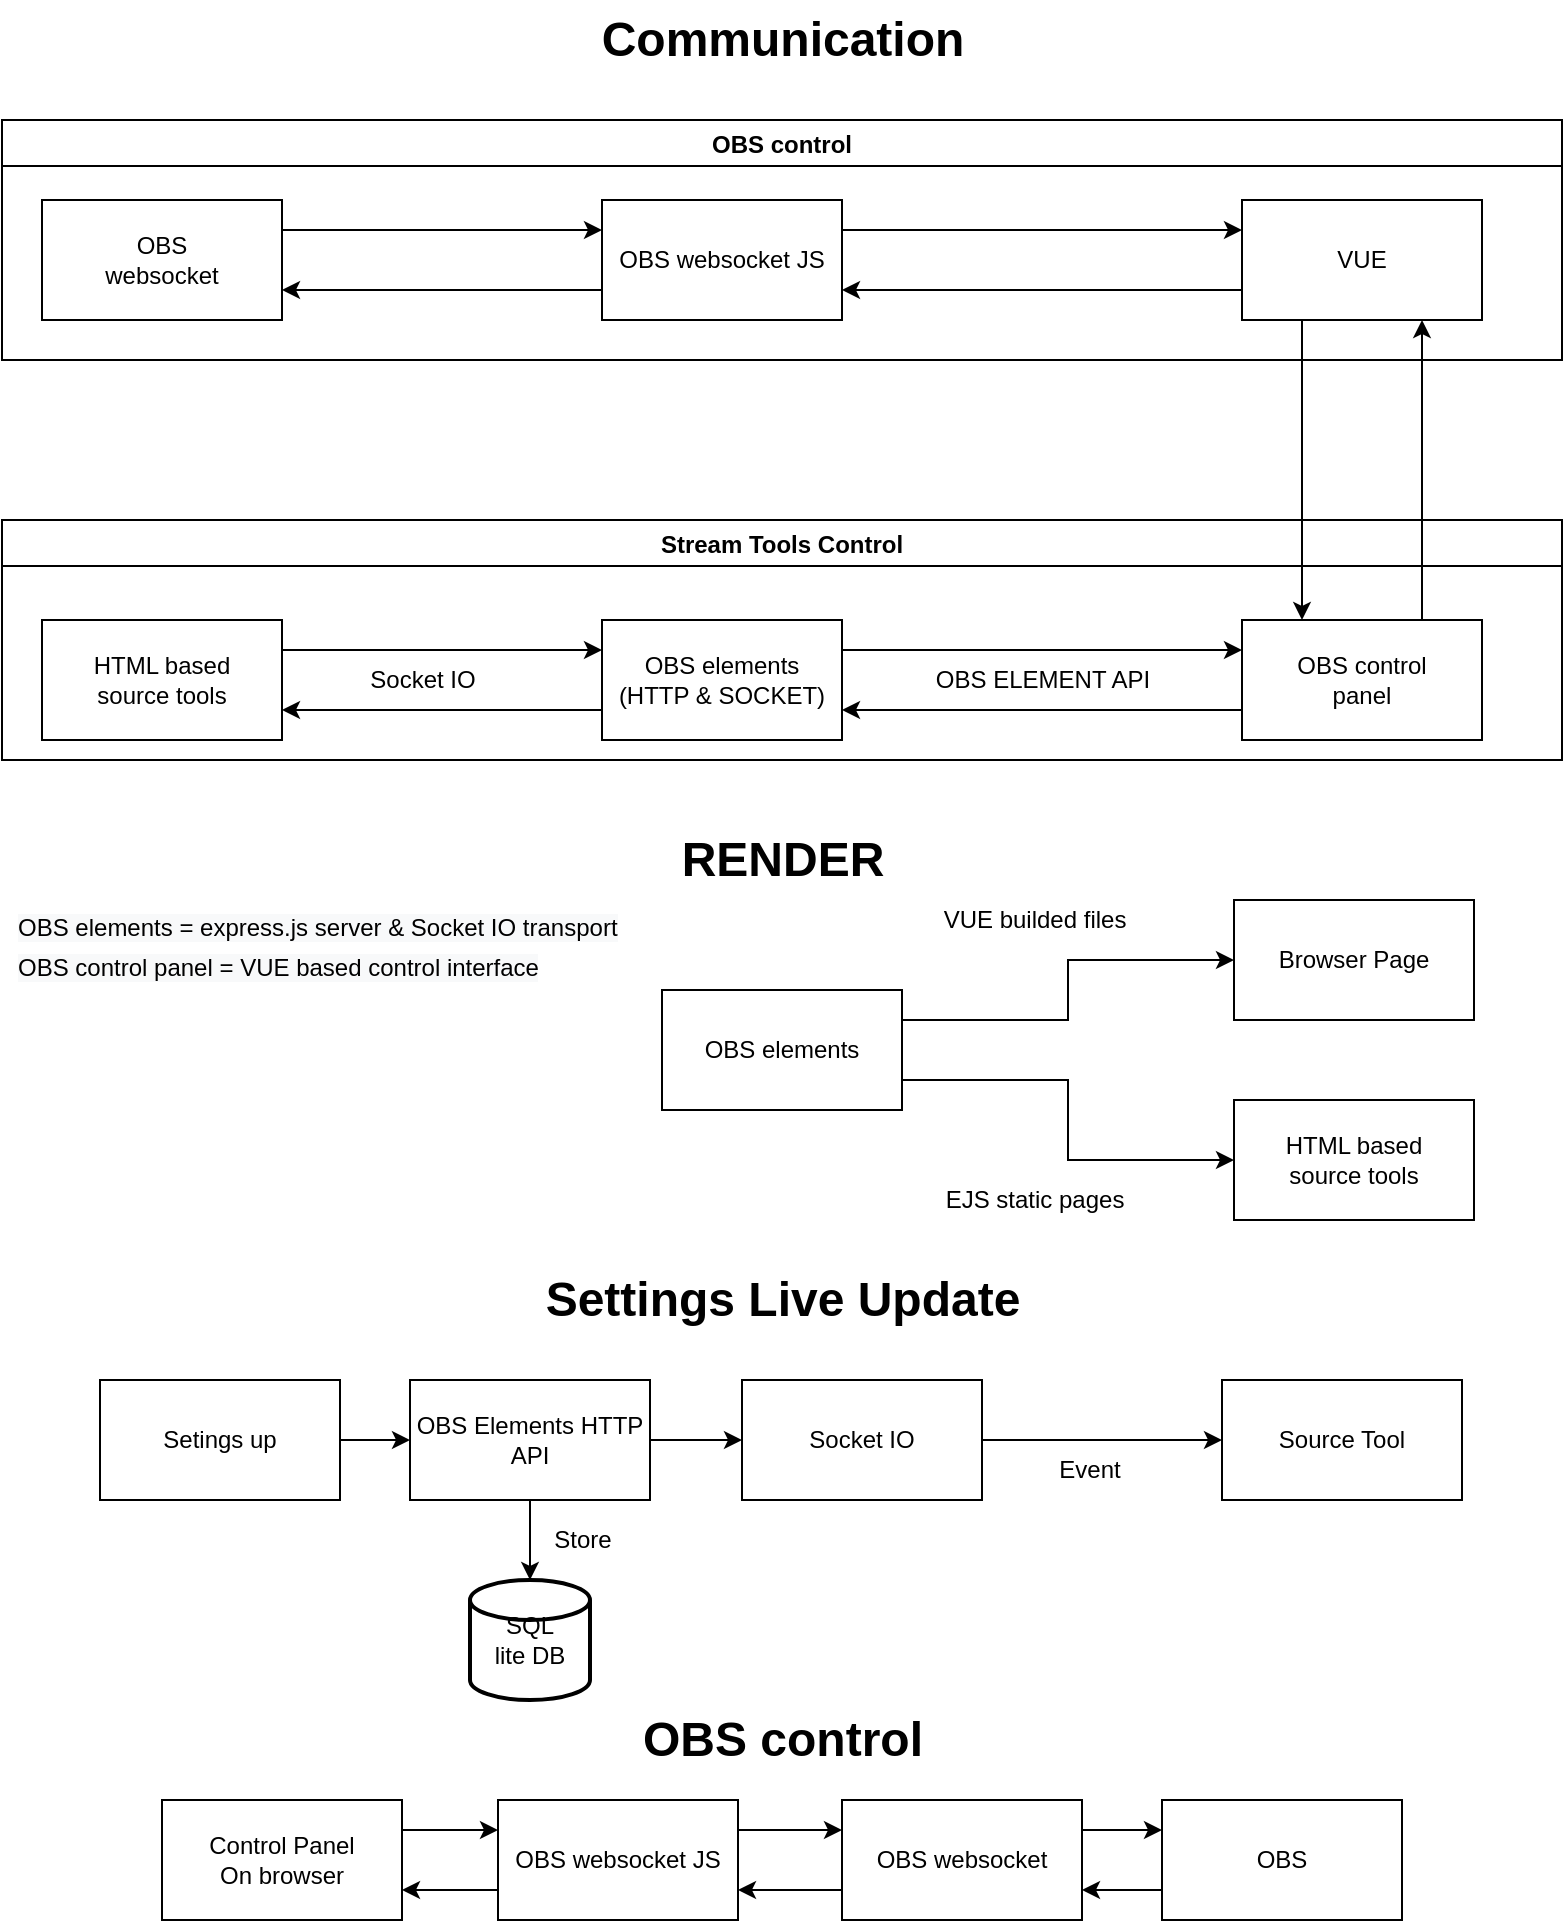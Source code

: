 <mxfile version="16.1.2" type="device"><diagram id="E0XY3FFMq56GNUyfjszN" name="Sayfa -1"><mxGraphModel dx="2432" dy="1281" grid="1" gridSize="10" guides="1" tooltips="1" connect="1" arrows="1" fold="1" page="1" pageScale="1" pageWidth="827" pageHeight="1169" math="0" shadow="0"><root><mxCell id="0"/><mxCell id="1" parent="0"/><mxCell id="y7xjdb4x5D_64Pyo6uHC-16" style="edgeStyle=orthogonalEdgeStyle;rounded=0;orthogonalLoop=1;jettySize=auto;html=1;exitX=1;exitY=0.25;exitDx=0;exitDy=0;entryX=0;entryY=0.25;entryDx=0;entryDy=0;fillColor=none;" edge="1" parent="1" source="y7xjdb4x5D_64Pyo6uHC-1" target="y7xjdb4x5D_64Pyo6uHC-14"><mxGeometry relative="1" as="geometry"/></mxCell><mxCell id="y7xjdb4x5D_64Pyo6uHC-1" value="OBS&lt;br&gt;websocket" style="rounded=0;whiteSpace=wrap;html=1;fillColor=none;" vertex="1" parent="1"><mxGeometry x="44" y="130" width="120" height="60" as="geometry"/></mxCell><mxCell id="y7xjdb4x5D_64Pyo6uHC-6" style="edgeStyle=orthogonalEdgeStyle;rounded=0;orthogonalLoop=1;jettySize=auto;html=1;exitX=1;exitY=0.25;exitDx=0;exitDy=0;entryX=0;entryY=0.25;entryDx=0;entryDy=0;fillColor=none;" edge="1" parent="1" source="y7xjdb4x5D_64Pyo6uHC-2" target="y7xjdb4x5D_64Pyo6uHC-3"><mxGeometry relative="1" as="geometry"/></mxCell><mxCell id="y7xjdb4x5D_64Pyo6uHC-2" value="HTML based&lt;br&gt;source tools" style="rounded=0;whiteSpace=wrap;html=1;fillColor=none;" vertex="1" parent="1"><mxGeometry x="44" y="340" width="120" height="60" as="geometry"/></mxCell><mxCell id="y7xjdb4x5D_64Pyo6uHC-7" style="edgeStyle=orthogonalEdgeStyle;rounded=0;orthogonalLoop=1;jettySize=auto;html=1;exitX=0;exitY=0.75;exitDx=0;exitDy=0;entryX=1;entryY=0.75;entryDx=0;entryDy=0;fillColor=none;" edge="1" parent="1" source="y7xjdb4x5D_64Pyo6uHC-3" target="y7xjdb4x5D_64Pyo6uHC-2"><mxGeometry relative="1" as="geometry"/></mxCell><mxCell id="y7xjdb4x5D_64Pyo6uHC-31" style="edgeStyle=orthogonalEdgeStyle;rounded=0;orthogonalLoop=1;jettySize=auto;html=1;exitX=1;exitY=0.25;exitDx=0;exitDy=0;entryX=0;entryY=0.25;entryDx=0;entryDy=0;fillColor=none;" edge="1" parent="1" source="y7xjdb4x5D_64Pyo6uHC-3" target="y7xjdb4x5D_64Pyo6uHC-8"><mxGeometry relative="1" as="geometry"/></mxCell><mxCell id="y7xjdb4x5D_64Pyo6uHC-3" value="OBS elements &lt;br&gt;(HTTP &amp;amp; SOCKET)" style="rounded=0;whiteSpace=wrap;html=1;fillColor=none;" vertex="1" parent="1"><mxGeometry x="324" y="340" width="120" height="60" as="geometry"/></mxCell><mxCell id="y7xjdb4x5D_64Pyo6uHC-22" style="edgeStyle=orthogonalEdgeStyle;rounded=0;orthogonalLoop=1;jettySize=auto;html=1;exitX=0.75;exitY=0;exitDx=0;exitDy=0;entryX=0.75;entryY=1;entryDx=0;entryDy=0;fillColor=none;" edge="1" parent="1" source="y7xjdb4x5D_64Pyo6uHC-8" target="y7xjdb4x5D_64Pyo6uHC-15"><mxGeometry relative="1" as="geometry"/></mxCell><mxCell id="y7xjdb4x5D_64Pyo6uHC-29" style="edgeStyle=orthogonalEdgeStyle;rounded=0;orthogonalLoop=1;jettySize=auto;html=1;exitX=0;exitY=0.75;exitDx=0;exitDy=0;entryX=1;entryY=0.75;entryDx=0;entryDy=0;fillColor=none;" edge="1" parent="1" source="y7xjdb4x5D_64Pyo6uHC-8" target="y7xjdb4x5D_64Pyo6uHC-3"><mxGeometry relative="1" as="geometry"/></mxCell><mxCell id="y7xjdb4x5D_64Pyo6uHC-8" value="OBS control&lt;br&gt;panel" style="rounded=0;whiteSpace=wrap;html=1;fillColor=none;" vertex="1" parent="1"><mxGeometry x="644" y="340" width="120" height="60" as="geometry"/></mxCell><mxCell id="y7xjdb4x5D_64Pyo6uHC-13" value="Socket IO" style="text;html=1;align=center;verticalAlign=middle;resizable=0;points=[];autosize=1;fillColor=none;" vertex="1" parent="1"><mxGeometry x="199" y="360" width="70" height="20" as="geometry"/></mxCell><mxCell id="y7xjdb4x5D_64Pyo6uHC-17" style="edgeStyle=orthogonalEdgeStyle;rounded=0;orthogonalLoop=1;jettySize=auto;html=1;exitX=0;exitY=0.75;exitDx=0;exitDy=0;entryX=1;entryY=0.75;entryDx=0;entryDy=0;fillColor=none;" edge="1" parent="1" source="y7xjdb4x5D_64Pyo6uHC-14" target="y7xjdb4x5D_64Pyo6uHC-1"><mxGeometry relative="1" as="geometry"/></mxCell><mxCell id="y7xjdb4x5D_64Pyo6uHC-18" style="edgeStyle=orthogonalEdgeStyle;rounded=0;orthogonalLoop=1;jettySize=auto;html=1;exitX=1;exitY=0.25;exitDx=0;exitDy=0;entryX=0;entryY=0.25;entryDx=0;entryDy=0;fillColor=none;" edge="1" parent="1" source="y7xjdb4x5D_64Pyo6uHC-14" target="y7xjdb4x5D_64Pyo6uHC-15"><mxGeometry relative="1" as="geometry"/></mxCell><mxCell id="y7xjdb4x5D_64Pyo6uHC-14" value="OBS websocket JS" style="rounded=0;whiteSpace=wrap;html=1;fillColor=none;" vertex="1" parent="1"><mxGeometry x="324" y="130" width="120" height="60" as="geometry"/></mxCell><mxCell id="y7xjdb4x5D_64Pyo6uHC-19" style="edgeStyle=orthogonalEdgeStyle;rounded=0;orthogonalLoop=1;jettySize=auto;html=1;exitX=0;exitY=0.75;exitDx=0;exitDy=0;entryX=1;entryY=0.75;entryDx=0;entryDy=0;fillColor=none;" edge="1" parent="1" source="y7xjdb4x5D_64Pyo6uHC-15" target="y7xjdb4x5D_64Pyo6uHC-14"><mxGeometry relative="1" as="geometry"/></mxCell><mxCell id="y7xjdb4x5D_64Pyo6uHC-20" style="edgeStyle=orthogonalEdgeStyle;rounded=0;orthogonalLoop=1;jettySize=auto;html=1;exitX=0.25;exitY=1;exitDx=0;exitDy=0;entryX=0.25;entryY=0;entryDx=0;entryDy=0;fillColor=none;" edge="1" parent="1" source="y7xjdb4x5D_64Pyo6uHC-15" target="y7xjdb4x5D_64Pyo6uHC-8"><mxGeometry relative="1" as="geometry"/></mxCell><mxCell id="y7xjdb4x5D_64Pyo6uHC-15" value="VUE" style="rounded=0;whiteSpace=wrap;html=1;fillColor=none;" vertex="1" parent="1"><mxGeometry x="644" y="130" width="120" height="60" as="geometry"/></mxCell><mxCell id="y7xjdb4x5D_64Pyo6uHC-23" value="OBS control" style="swimlane;fillColor=none;" vertex="1" parent="1"><mxGeometry x="24" y="90" width="780" height="120" as="geometry"/></mxCell><mxCell id="y7xjdb4x5D_64Pyo6uHC-24" value="Stream Tools Control" style="swimlane;fillColor=none;" vertex="1" parent="1"><mxGeometry x="24" y="290" width="780" height="120" as="geometry"/></mxCell><mxCell id="y7xjdb4x5D_64Pyo6uHC-40" value="OBS ELEMENT API" style="text;html=1;align=center;verticalAlign=middle;resizable=0;points=[];autosize=1;fillColor=none;" vertex="1" parent="y7xjdb4x5D_64Pyo6uHC-24"><mxGeometry x="460" y="70" width="120" height="20" as="geometry"/></mxCell><mxCell id="y7xjdb4x5D_64Pyo6uHC-41" value="Communication" style="text;html=1;fontSize=24;fontStyle=1;verticalAlign=middle;align=center;fillColor=none;" vertex="1" parent="1"><mxGeometry x="364" y="30" width="100" height="40" as="geometry"/></mxCell><mxCell id="y7xjdb4x5D_64Pyo6uHC-43" value="RENDER" style="text;html=1;fontSize=24;fontStyle=1;verticalAlign=middle;align=center;fillColor=none;" vertex="1" parent="1"><mxGeometry x="364" y="440" width="100" height="40" as="geometry"/></mxCell><mxCell id="y7xjdb4x5D_64Pyo6uHC-44" value="Browser Page" style="rounded=0;whiteSpace=wrap;html=1;sketch=0;fillColor=none;" vertex="1" parent="1"><mxGeometry x="640" y="480" width="120" height="60" as="geometry"/></mxCell><mxCell id="y7xjdb4x5D_64Pyo6uHC-45" value="HTML based&lt;br&gt;source tools" style="rounded=0;whiteSpace=wrap;html=1;sketch=0;fillColor=none;" vertex="1" parent="1"><mxGeometry x="640" y="580" width="120" height="60" as="geometry"/></mxCell><mxCell id="y7xjdb4x5D_64Pyo6uHC-47" style="edgeStyle=orthogonalEdgeStyle;rounded=0;sketch=0;orthogonalLoop=1;jettySize=auto;html=1;exitX=1;exitY=0.25;exitDx=0;exitDy=0;fillColor=none;" edge="1" parent="1" source="y7xjdb4x5D_64Pyo6uHC-46" target="y7xjdb4x5D_64Pyo6uHC-44"><mxGeometry relative="1" as="geometry"/></mxCell><mxCell id="y7xjdb4x5D_64Pyo6uHC-48" style="edgeStyle=orthogonalEdgeStyle;rounded=0;sketch=0;orthogonalLoop=1;jettySize=auto;html=1;exitX=1;exitY=0.75;exitDx=0;exitDy=0;entryX=0;entryY=0.5;entryDx=0;entryDy=0;fillColor=none;" edge="1" parent="1" source="y7xjdb4x5D_64Pyo6uHC-46" target="y7xjdb4x5D_64Pyo6uHC-45"><mxGeometry relative="1" as="geometry"/></mxCell><mxCell id="y7xjdb4x5D_64Pyo6uHC-46" value="OBS elements" style="rounded=0;whiteSpace=wrap;html=1;sketch=0;fillColor=none;" vertex="1" parent="1"><mxGeometry x="354" y="525" width="120" height="60" as="geometry"/></mxCell><mxCell id="y7xjdb4x5D_64Pyo6uHC-49" value="VUE builded files" style="text;html=1;align=center;verticalAlign=middle;resizable=0;points=[];autosize=1;fillColor=none;" vertex="1" parent="1"><mxGeometry x="485" y="480" width="110" height="20" as="geometry"/></mxCell><mxCell id="y7xjdb4x5D_64Pyo6uHC-50" value="EJS static pages" style="text;html=1;align=center;verticalAlign=middle;resizable=0;points=[];autosize=1;fillColor=none;" vertex="1" parent="1"><mxGeometry x="490" y="620" width="100" height="20" as="geometry"/></mxCell><mxCell id="y7xjdb4x5D_64Pyo6uHC-51" value="&lt;span style=&quot;color: rgb(0 , 0 , 0) ; font-family: &amp;#34;helvetica&amp;#34; ; font-size: 12px ; font-style: normal ; font-weight: 400 ; letter-spacing: normal ; text-align: center ; text-indent: 0px ; text-transform: none ; word-spacing: 0px ; background-color: rgb(248 , 249 , 250) ; display: inline ; float: none&quot;&gt;OBS elements = express.js server &amp;amp; Socket IO transport&lt;/span&gt;" style="text;whiteSpace=wrap;html=1;fillColor=none;" vertex="1" parent="1"><mxGeometry x="30" y="480" width="310" height="20" as="geometry"/></mxCell><mxCell id="y7xjdb4x5D_64Pyo6uHC-52" value="&lt;span style=&quot;color: rgb(0 , 0 , 0) ; font-family: &amp;#34;helvetica&amp;#34; ; font-size: 12px ; font-style: normal ; font-weight: 400 ; letter-spacing: normal ; text-align: center ; text-indent: 0px ; text-transform: none ; word-spacing: 0px ; background-color: rgb(248 , 249 , 250) ; display: inline ; float: none&quot;&gt;OBS control&amp;nbsp;&lt;/span&gt;&lt;span style=&quot;color: rgb(0 , 0 , 0) ; font-family: &amp;#34;helvetica&amp;#34; ; font-size: 12px ; font-style: normal ; font-weight: 400 ; letter-spacing: normal ; text-align: center ; text-indent: 0px ; text-transform: none ; word-spacing: 0px ; background-color: rgb(248 , 249 , 250) ; display: inline ; float: none&quot;&gt;panel = VUE based control interface&lt;/span&gt;" style="text;whiteSpace=wrap;html=1;fillColor=none;" vertex="1" parent="1"><mxGeometry x="30" y="500" width="300" height="30" as="geometry"/></mxCell><mxCell id="y7xjdb4x5D_64Pyo6uHC-55" style="edgeStyle=orthogonalEdgeStyle;rounded=0;sketch=0;orthogonalLoop=1;jettySize=auto;html=1;exitX=0.5;exitY=1;exitDx=0;exitDy=0;" edge="1" parent="1" source="y7xjdb4x5D_64Pyo6uHC-53" target="y7xjdb4x5D_64Pyo6uHC-54"><mxGeometry relative="1" as="geometry"/></mxCell><mxCell id="y7xjdb4x5D_64Pyo6uHC-62" style="edgeStyle=orthogonalEdgeStyle;rounded=0;sketch=0;orthogonalLoop=1;jettySize=auto;html=1;exitX=1;exitY=0.5;exitDx=0;exitDy=0;entryX=0;entryY=0.5;entryDx=0;entryDy=0;" edge="1" parent="1" source="y7xjdb4x5D_64Pyo6uHC-53" target="y7xjdb4x5D_64Pyo6uHC-61"><mxGeometry relative="1" as="geometry"/></mxCell><mxCell id="y7xjdb4x5D_64Pyo6uHC-53" value="OBS Elements HTTP API" style="rounded=0;whiteSpace=wrap;html=1;fillColor=none;" vertex="1" parent="1"><mxGeometry x="228" y="720" width="120" height="60" as="geometry"/></mxCell><mxCell id="y7xjdb4x5D_64Pyo6uHC-54" value="SQL&lt;br&gt;lite DB" style="strokeWidth=2;html=1;shape=mxgraph.flowchart.database;whiteSpace=wrap;fillColor=none;" vertex="1" parent="1"><mxGeometry x="258" y="820" width="60" height="60" as="geometry"/></mxCell><mxCell id="y7xjdb4x5D_64Pyo6uHC-56" value="Settings Live Update" style="text;strokeColor=none;fillColor=none;html=1;fontSize=24;fontStyle=1;verticalAlign=middle;align=center;" vertex="1" parent="1"><mxGeometry x="364" y="660" width="100" height="40" as="geometry"/></mxCell><mxCell id="y7xjdb4x5D_64Pyo6uHC-59" style="edgeStyle=orthogonalEdgeStyle;rounded=0;sketch=0;orthogonalLoop=1;jettySize=auto;html=1;exitX=1;exitY=0.5;exitDx=0;exitDy=0;" edge="1" parent="1" source="y7xjdb4x5D_64Pyo6uHC-57" target="y7xjdb4x5D_64Pyo6uHC-53"><mxGeometry relative="1" as="geometry"/></mxCell><mxCell id="y7xjdb4x5D_64Pyo6uHC-57" value="Setings up" style="rounded=0;whiteSpace=wrap;html=1;fillColor=none;" vertex="1" parent="1"><mxGeometry x="73" y="720" width="120" height="60" as="geometry"/></mxCell><mxCell id="y7xjdb4x5D_64Pyo6uHC-60" value="Store" style="text;html=1;align=center;verticalAlign=middle;resizable=0;points=[];autosize=1;strokeColor=none;fillColor=none;" vertex="1" parent="1"><mxGeometry x="294" y="790" width="40" height="20" as="geometry"/></mxCell><mxCell id="y7xjdb4x5D_64Pyo6uHC-64" style="edgeStyle=orthogonalEdgeStyle;rounded=0;sketch=0;orthogonalLoop=1;jettySize=auto;html=1;exitX=1;exitY=0.5;exitDx=0;exitDy=0;entryX=0;entryY=0.5;entryDx=0;entryDy=0;" edge="1" parent="1" source="y7xjdb4x5D_64Pyo6uHC-61" target="y7xjdb4x5D_64Pyo6uHC-63"><mxGeometry relative="1" as="geometry"/></mxCell><mxCell id="y7xjdb4x5D_64Pyo6uHC-61" value="Socket IO" style="rounded=0;whiteSpace=wrap;html=1;fillColor=none;" vertex="1" parent="1"><mxGeometry x="394" y="720" width="120" height="60" as="geometry"/></mxCell><mxCell id="y7xjdb4x5D_64Pyo6uHC-63" value="Source Tool" style="rounded=0;whiteSpace=wrap;html=1;fillColor=none;" vertex="1" parent="1"><mxGeometry x="634" y="720" width="120" height="60" as="geometry"/></mxCell><mxCell id="y7xjdb4x5D_64Pyo6uHC-65" value="Event" style="text;html=1;strokeColor=none;fillColor=none;align=center;verticalAlign=middle;whiteSpace=wrap;rounded=0;" vertex="1" parent="1"><mxGeometry x="538" y="750" width="60" height="30" as="geometry"/></mxCell><mxCell id="y7xjdb4x5D_64Pyo6uHC-66" value="OBS control" style="text;strokeColor=none;fillColor=none;html=1;fontSize=24;fontStyle=1;verticalAlign=middle;align=center;" vertex="1" parent="1"><mxGeometry x="364" y="880" width="100" height="40" as="geometry"/></mxCell><mxCell id="y7xjdb4x5D_64Pyo6uHC-74" style="edgeStyle=orthogonalEdgeStyle;rounded=0;sketch=0;orthogonalLoop=1;jettySize=auto;html=1;exitX=1;exitY=0.25;exitDx=0;exitDy=0;entryX=0;entryY=0.25;entryDx=0;entryDy=0;" edge="1" parent="1" source="y7xjdb4x5D_64Pyo6uHC-67" target="y7xjdb4x5D_64Pyo6uHC-68"><mxGeometry relative="1" as="geometry"/></mxCell><mxCell id="y7xjdb4x5D_64Pyo6uHC-67" value="Control Panel&lt;br&gt;On browser" style="rounded=0;whiteSpace=wrap;html=1;fillColor=none;" vertex="1" parent="1"><mxGeometry x="104" y="930" width="120" height="60" as="geometry"/></mxCell><mxCell id="y7xjdb4x5D_64Pyo6uHC-75" style="edgeStyle=orthogonalEdgeStyle;rounded=0;sketch=0;orthogonalLoop=1;jettySize=auto;html=1;exitX=1;exitY=0.25;exitDx=0;exitDy=0;entryX=0;entryY=0.25;entryDx=0;entryDy=0;" edge="1" parent="1" source="y7xjdb4x5D_64Pyo6uHC-68" target="y7xjdb4x5D_64Pyo6uHC-70"><mxGeometry relative="1" as="geometry"/></mxCell><mxCell id="y7xjdb4x5D_64Pyo6uHC-79" style="edgeStyle=orthogonalEdgeStyle;rounded=0;sketch=0;orthogonalLoop=1;jettySize=auto;html=1;exitX=0;exitY=0.75;exitDx=0;exitDy=0;entryX=1;entryY=0.75;entryDx=0;entryDy=0;" edge="1" parent="1" source="y7xjdb4x5D_64Pyo6uHC-68" target="y7xjdb4x5D_64Pyo6uHC-67"><mxGeometry relative="1" as="geometry"/></mxCell><mxCell id="y7xjdb4x5D_64Pyo6uHC-68" value="OBS websocket JS" style="rounded=0;whiteSpace=wrap;html=1;fillColor=none;" vertex="1" parent="1"><mxGeometry x="272" y="930" width="120" height="60" as="geometry"/></mxCell><mxCell id="y7xjdb4x5D_64Pyo6uHC-76" style="edgeStyle=orthogonalEdgeStyle;rounded=0;sketch=0;orthogonalLoop=1;jettySize=auto;html=1;exitX=1;exitY=0.25;exitDx=0;exitDy=0;entryX=0;entryY=0.25;entryDx=0;entryDy=0;" edge="1" parent="1" source="y7xjdb4x5D_64Pyo6uHC-70" target="y7xjdb4x5D_64Pyo6uHC-72"><mxGeometry relative="1" as="geometry"/></mxCell><mxCell id="y7xjdb4x5D_64Pyo6uHC-78" style="edgeStyle=orthogonalEdgeStyle;rounded=0;sketch=0;orthogonalLoop=1;jettySize=auto;html=1;exitX=0;exitY=0.75;exitDx=0;exitDy=0;entryX=1;entryY=0.75;entryDx=0;entryDy=0;" edge="1" parent="1" source="y7xjdb4x5D_64Pyo6uHC-70" target="y7xjdb4x5D_64Pyo6uHC-68"><mxGeometry relative="1" as="geometry"/></mxCell><mxCell id="y7xjdb4x5D_64Pyo6uHC-70" value="OBS websocket" style="rounded=0;whiteSpace=wrap;html=1;fillColor=none;" vertex="1" parent="1"><mxGeometry x="444" y="930" width="120" height="60" as="geometry"/></mxCell><mxCell id="y7xjdb4x5D_64Pyo6uHC-77" style="edgeStyle=orthogonalEdgeStyle;rounded=0;sketch=0;orthogonalLoop=1;jettySize=auto;html=1;exitX=0;exitY=0.75;exitDx=0;exitDy=0;entryX=1;entryY=0.75;entryDx=0;entryDy=0;" edge="1" parent="1" source="y7xjdb4x5D_64Pyo6uHC-72" target="y7xjdb4x5D_64Pyo6uHC-70"><mxGeometry relative="1" as="geometry"/></mxCell><mxCell id="y7xjdb4x5D_64Pyo6uHC-72" value="OBS" style="rounded=0;whiteSpace=wrap;html=1;fillColor=none;" vertex="1" parent="1"><mxGeometry x="604" y="930" width="120" height="60" as="geometry"/></mxCell></root></mxGraphModel></diagram></mxfile>